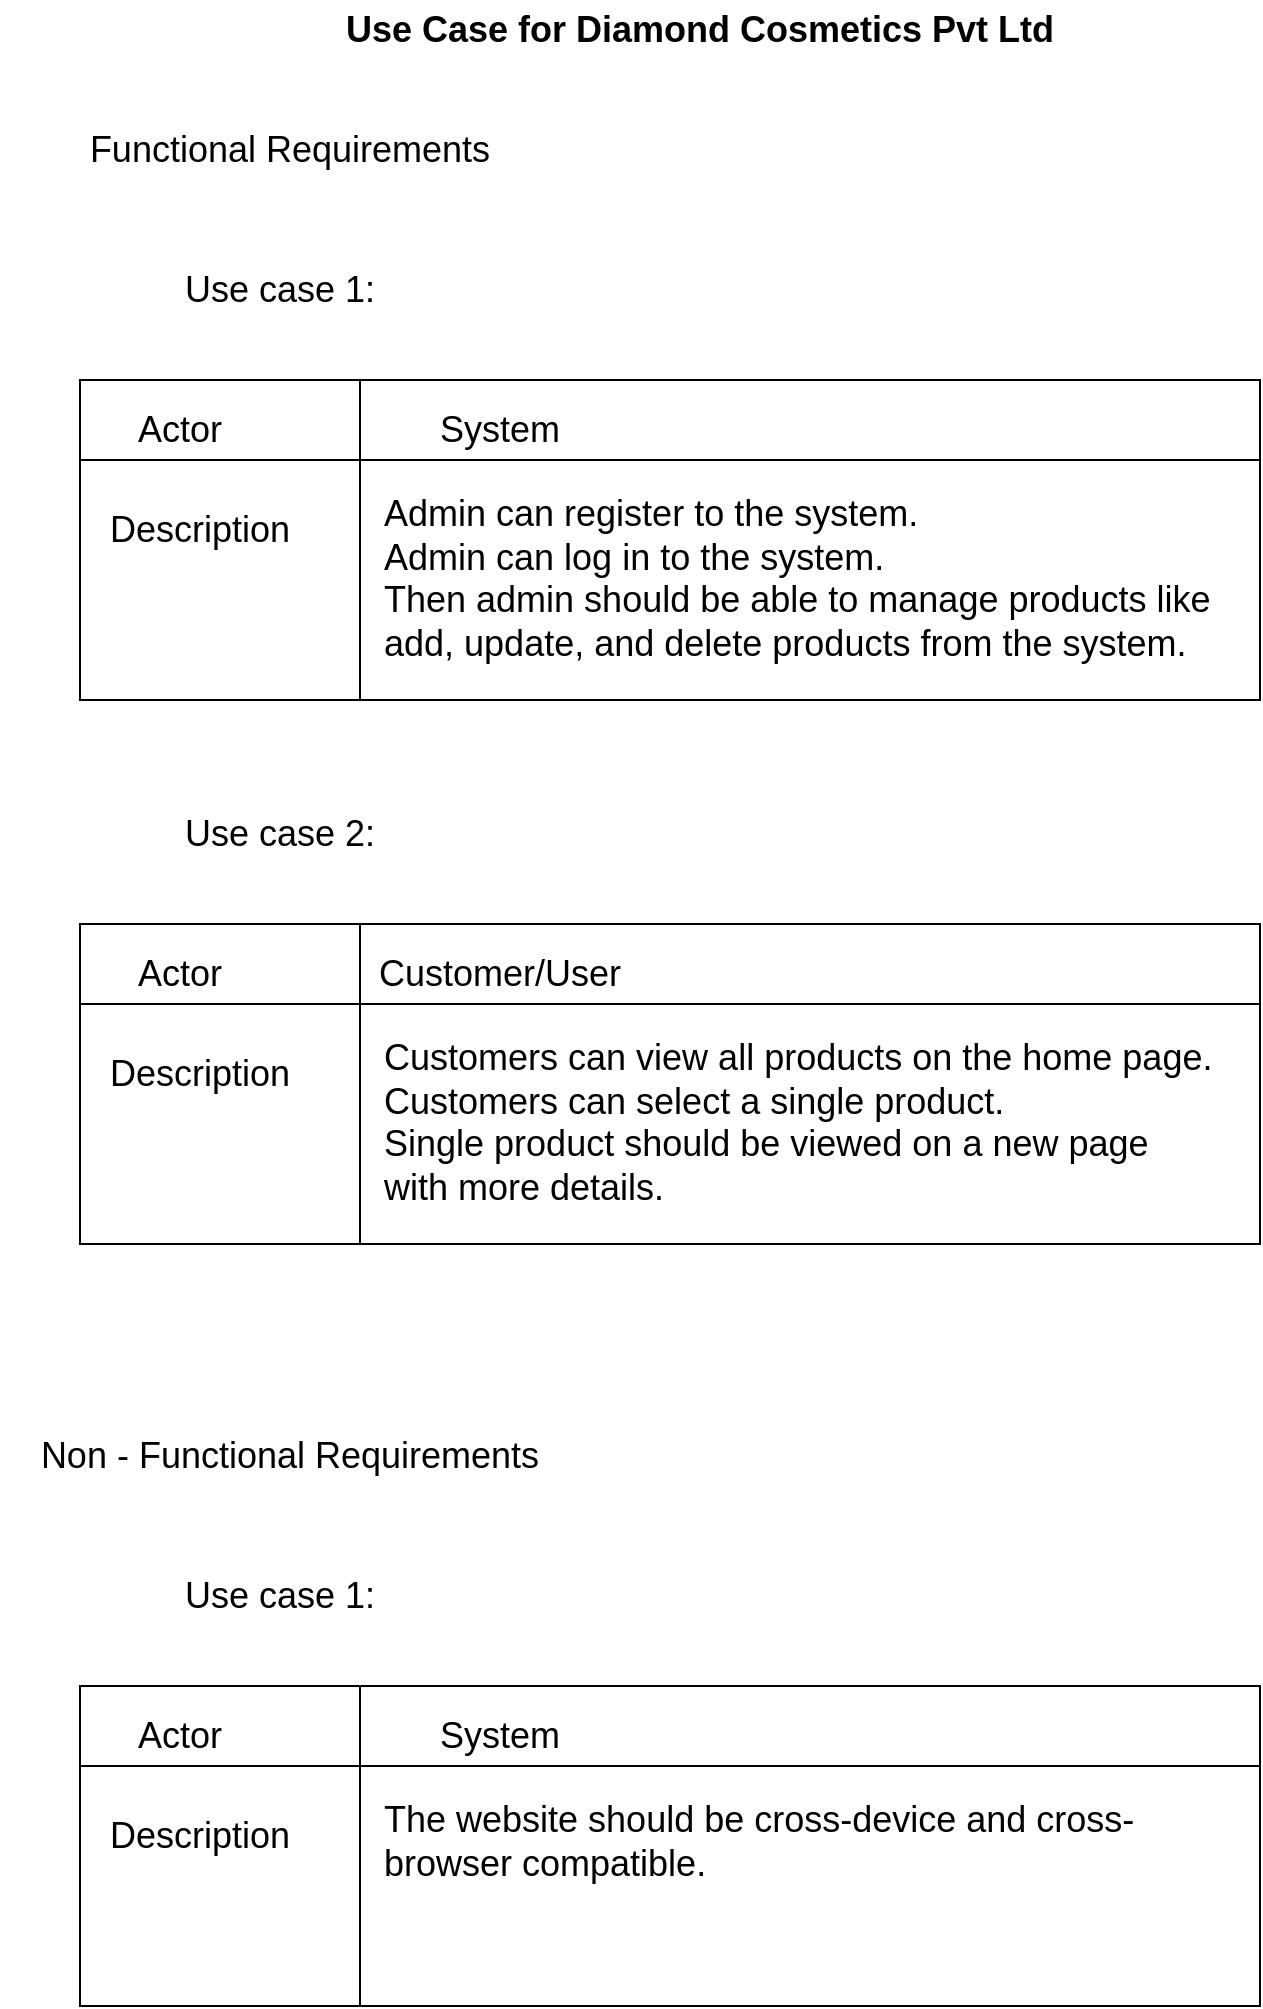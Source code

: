 <mxfile version="20.8.16" type="device"><diagram name="Page-1" id="ynZ94QllOmX8BvxSZrz-"><mxGraphModel dx="1400" dy="707" grid="1" gridSize="10" guides="1" tooltips="1" connect="1" arrows="1" fold="1" page="1" pageScale="1" pageWidth="850" pageHeight="1100" math="0" shadow="0"><root><mxCell id="0"/><mxCell id="1" parent="0"/><mxCell id="F_Gs_JNRv74lwZx5XBLm-2" value="&lt;font style=&quot;font-size: 18px;&quot;&gt;&lt;b&gt;&lt;font&gt;Use Case for Diamond Cosmetics Pvt Ltd&lt;/font&gt;&lt;/b&gt;&lt;/font&gt;" style="text;strokeColor=none;align=center;fillColor=none;html=1;verticalAlign=middle;whiteSpace=wrap;rounded=0;" vertex="1" parent="1"><mxGeometry x="210" y="40" width="360" height="30" as="geometry"/></mxCell><mxCell id="F_Gs_JNRv74lwZx5XBLm-3" value="" style="shape=internalStorage;whiteSpace=wrap;html=1;backgroundOutline=1;fontSize=18;dx=140;dy=40;" vertex="1" parent="1"><mxGeometry x="80" y="230" width="590" height="160" as="geometry"/></mxCell><mxCell id="F_Gs_JNRv74lwZx5XBLm-4" value="Actor " style="text;strokeColor=none;align=center;fillColor=none;html=1;verticalAlign=middle;whiteSpace=wrap;rounded=0;fontSize=18;" vertex="1" parent="1"><mxGeometry x="100" y="240" width="60" height="30" as="geometry"/></mxCell><mxCell id="F_Gs_JNRv74lwZx5XBLm-5" value="System" style="text;strokeColor=none;align=center;fillColor=none;html=1;verticalAlign=middle;whiteSpace=wrap;rounded=0;fontSize=18;" vertex="1" parent="1"><mxGeometry x="260" y="240" width="60" height="30" as="geometry"/></mxCell><mxCell id="F_Gs_JNRv74lwZx5XBLm-6" value="Functional Requirements" style="text;strokeColor=none;align=center;fillColor=none;html=1;verticalAlign=middle;whiteSpace=wrap;rounded=0;fontSize=18;" vertex="1" parent="1"><mxGeometry x="40" y="100" width="290" height="30" as="geometry"/></mxCell><mxCell id="F_Gs_JNRv74lwZx5XBLm-7" value="Use case 1: " style="text;strokeColor=none;align=center;fillColor=none;html=1;verticalAlign=middle;whiteSpace=wrap;rounded=0;fontSize=18;" vertex="1" parent="1"><mxGeometry x="80" y="170" width="200" height="30" as="geometry"/></mxCell><mxCell id="F_Gs_JNRv74lwZx5XBLm-8" value="Description " style="text;strokeColor=none;align=center;fillColor=none;html=1;verticalAlign=middle;whiteSpace=wrap;rounded=0;fontSize=18;" vertex="1" parent="1"><mxGeometry x="110" y="290" width="60" height="30" as="geometry"/></mxCell><mxCell id="F_Gs_JNRv74lwZx5XBLm-9" value="&lt;div&gt;Admin can register to the system.&amp;nbsp;&lt;/div&gt;&lt;div&gt;Admin can log in to the system.&lt;/div&gt;&lt;div&gt;Then admin should be able to manage products like add, update, and delete products from the system.&lt;br&gt;&lt;/div&gt;" style="text;strokeColor=none;align=left;fillColor=none;html=1;verticalAlign=top;whiteSpace=wrap;rounded=0;fontSize=18;labelPosition=center;verticalLabelPosition=middle;" vertex="1" parent="1"><mxGeometry x="230" y="280" width="420" height="90" as="geometry"/></mxCell><mxCell id="F_Gs_JNRv74lwZx5XBLm-10" value="" style="shape=internalStorage;whiteSpace=wrap;html=1;backgroundOutline=1;fontSize=18;dx=140;dy=40;" vertex="1" parent="1"><mxGeometry x="80" y="502" width="590" height="160" as="geometry"/></mxCell><mxCell id="F_Gs_JNRv74lwZx5XBLm-11" value="Actor " style="text;strokeColor=none;align=center;fillColor=none;html=1;verticalAlign=middle;whiteSpace=wrap;rounded=0;fontSize=18;" vertex="1" parent="1"><mxGeometry x="100" y="512" width="60" height="30" as="geometry"/></mxCell><mxCell id="F_Gs_JNRv74lwZx5XBLm-12" value="Customer/User " style="text;strokeColor=none;align=center;fillColor=none;html=1;verticalAlign=middle;whiteSpace=wrap;rounded=0;fontSize=18;" vertex="1" parent="1"><mxGeometry x="260" y="512" width="60" height="30" as="geometry"/></mxCell><mxCell id="F_Gs_JNRv74lwZx5XBLm-13" value="Use case 2: " style="text;strokeColor=none;align=center;fillColor=none;html=1;verticalAlign=middle;whiteSpace=wrap;rounded=0;fontSize=18;" vertex="1" parent="1"><mxGeometry x="80" y="442" width="200" height="30" as="geometry"/></mxCell><mxCell id="F_Gs_JNRv74lwZx5XBLm-14" value="Description " style="text;strokeColor=none;align=center;fillColor=none;html=1;verticalAlign=middle;whiteSpace=wrap;rounded=0;fontSize=18;" vertex="1" parent="1"><mxGeometry x="110" y="562" width="60" height="30" as="geometry"/></mxCell><mxCell id="F_Gs_JNRv74lwZx5XBLm-15" value="&lt;div&gt;Customers can view all products on the home page.&lt;/div&gt;&lt;div&gt;Customers can select a single product.&lt;/div&gt;&lt;div&gt;Single product should be viewed on a new page with more details.&lt;br&gt;&lt;/div&gt;" style="text;strokeColor=none;align=left;fillColor=none;html=1;verticalAlign=top;whiteSpace=wrap;rounded=0;fontSize=18;labelPosition=center;verticalLabelPosition=middle;" vertex="1" parent="1"><mxGeometry x="230" y="552" width="420" height="90" as="geometry"/></mxCell><mxCell id="F_Gs_JNRv74lwZx5XBLm-16" value="" style="shape=internalStorage;whiteSpace=wrap;html=1;backgroundOutline=1;fontSize=18;dx=140;dy=40;" vertex="1" parent="1"><mxGeometry x="80" y="883" width="590" height="160" as="geometry"/></mxCell><mxCell id="F_Gs_JNRv74lwZx5XBLm-17" value="Actor " style="text;strokeColor=none;align=center;fillColor=none;html=1;verticalAlign=middle;whiteSpace=wrap;rounded=0;fontSize=18;" vertex="1" parent="1"><mxGeometry x="100" y="893" width="60" height="30" as="geometry"/></mxCell><mxCell id="F_Gs_JNRv74lwZx5XBLm-18" value="System" style="text;strokeColor=none;align=center;fillColor=none;html=1;verticalAlign=middle;whiteSpace=wrap;rounded=0;fontSize=18;" vertex="1" parent="1"><mxGeometry x="260" y="893" width="60" height="30" as="geometry"/></mxCell><mxCell id="F_Gs_JNRv74lwZx5XBLm-19" value="Non - Functional Requirements" style="text;strokeColor=none;align=center;fillColor=none;html=1;verticalAlign=middle;whiteSpace=wrap;rounded=0;fontSize=18;" vertex="1" parent="1"><mxGeometry x="40" y="753" width="290" height="30" as="geometry"/></mxCell><mxCell id="F_Gs_JNRv74lwZx5XBLm-20" value="Use case 1: " style="text;strokeColor=none;align=center;fillColor=none;html=1;verticalAlign=middle;whiteSpace=wrap;rounded=0;fontSize=18;" vertex="1" parent="1"><mxGeometry x="80" y="823" width="200" height="30" as="geometry"/></mxCell><mxCell id="F_Gs_JNRv74lwZx5XBLm-21" value="Description " style="text;strokeColor=none;align=center;fillColor=none;html=1;verticalAlign=middle;whiteSpace=wrap;rounded=0;fontSize=18;" vertex="1" parent="1"><mxGeometry x="110" y="943" width="60" height="30" as="geometry"/></mxCell><mxCell id="F_Gs_JNRv74lwZx5XBLm-22" value="The website should be cross-device and cross-browser compatible." style="text;strokeColor=none;align=left;fillColor=none;html=1;verticalAlign=top;whiteSpace=wrap;rounded=0;fontSize=18;labelPosition=center;verticalLabelPosition=middle;" vertex="1" parent="1"><mxGeometry x="230" y="933" width="420" height="90" as="geometry"/></mxCell></root></mxGraphModel></diagram></mxfile>